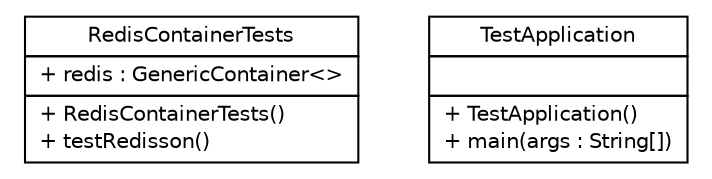 #!/usr/local/bin/dot
#
# Class diagram 
# Generated by UMLGraph version R5_6-24-gf6e263 (http://www.umlgraph.org/)
#

digraph G {
	edge [fontname="Helvetica",fontsize=10,labelfontname="Helvetica",labelfontsize=10];
	node [fontname="Helvetica",fontsize=10,shape=plaintext];
	nodesep=0.25;
	ranksep=0.5;
	// test.top.infra.test.containers.RedisContainerTests
	c0 [label=<<table title="test.top.infra.test.containers.RedisContainerTests" border="0" cellborder="1" cellspacing="0" cellpadding="2" port="p" href="./RedisContainerTests.html">
		<tr><td><table border="0" cellspacing="0" cellpadding="1">
<tr><td align="center" balign="center"> RedisContainerTests </td></tr>
		</table></td></tr>
		<tr><td><table border="0" cellspacing="0" cellpadding="1">
<tr><td align="left" balign="left"> + redis : GenericContainer&lt;&gt; </td></tr>
		</table></td></tr>
		<tr><td><table border="0" cellspacing="0" cellpadding="1">
<tr><td align="left" balign="left"> + RedisContainerTests() </td></tr>
<tr><td align="left" balign="left"> + testRedisson() </td></tr>
		</table></td></tr>
		</table>>, URL="./RedisContainerTests.html", fontname="Helvetica", fontcolor="black", fontsize=10.0];
	// test.top.infra.test.containers.RedisContainerTests.TestApplication
	c1 [label=<<table title="test.top.infra.test.containers.RedisContainerTests.TestApplication" border="0" cellborder="1" cellspacing="0" cellpadding="2" port="p" href="./RedisContainerTests.TestApplication.html">
		<tr><td><table border="0" cellspacing="0" cellpadding="1">
<tr><td align="center" balign="center"> TestApplication </td></tr>
		</table></td></tr>
		<tr><td><table border="0" cellspacing="0" cellpadding="1">
<tr><td align="left" balign="left">  </td></tr>
		</table></td></tr>
		<tr><td><table border="0" cellspacing="0" cellpadding="1">
<tr><td align="left" balign="left"> + TestApplication() </td></tr>
<tr><td align="left" balign="left"> + main(args : String[]) </td></tr>
		</table></td></tr>
		</table>>, URL="./RedisContainerTests.TestApplication.html", fontname="Helvetica", fontcolor="black", fontsize=10.0];
}

